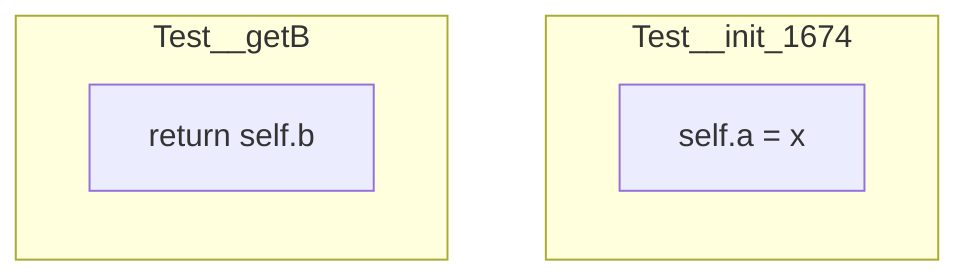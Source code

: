graph TD
subgraph Test__init_1674
    Test__init_1674_142["self.a = x"]:::exitNode
end
subgraph Test__getB
    Test__getB_143["return self.b"]:::exitNode
end